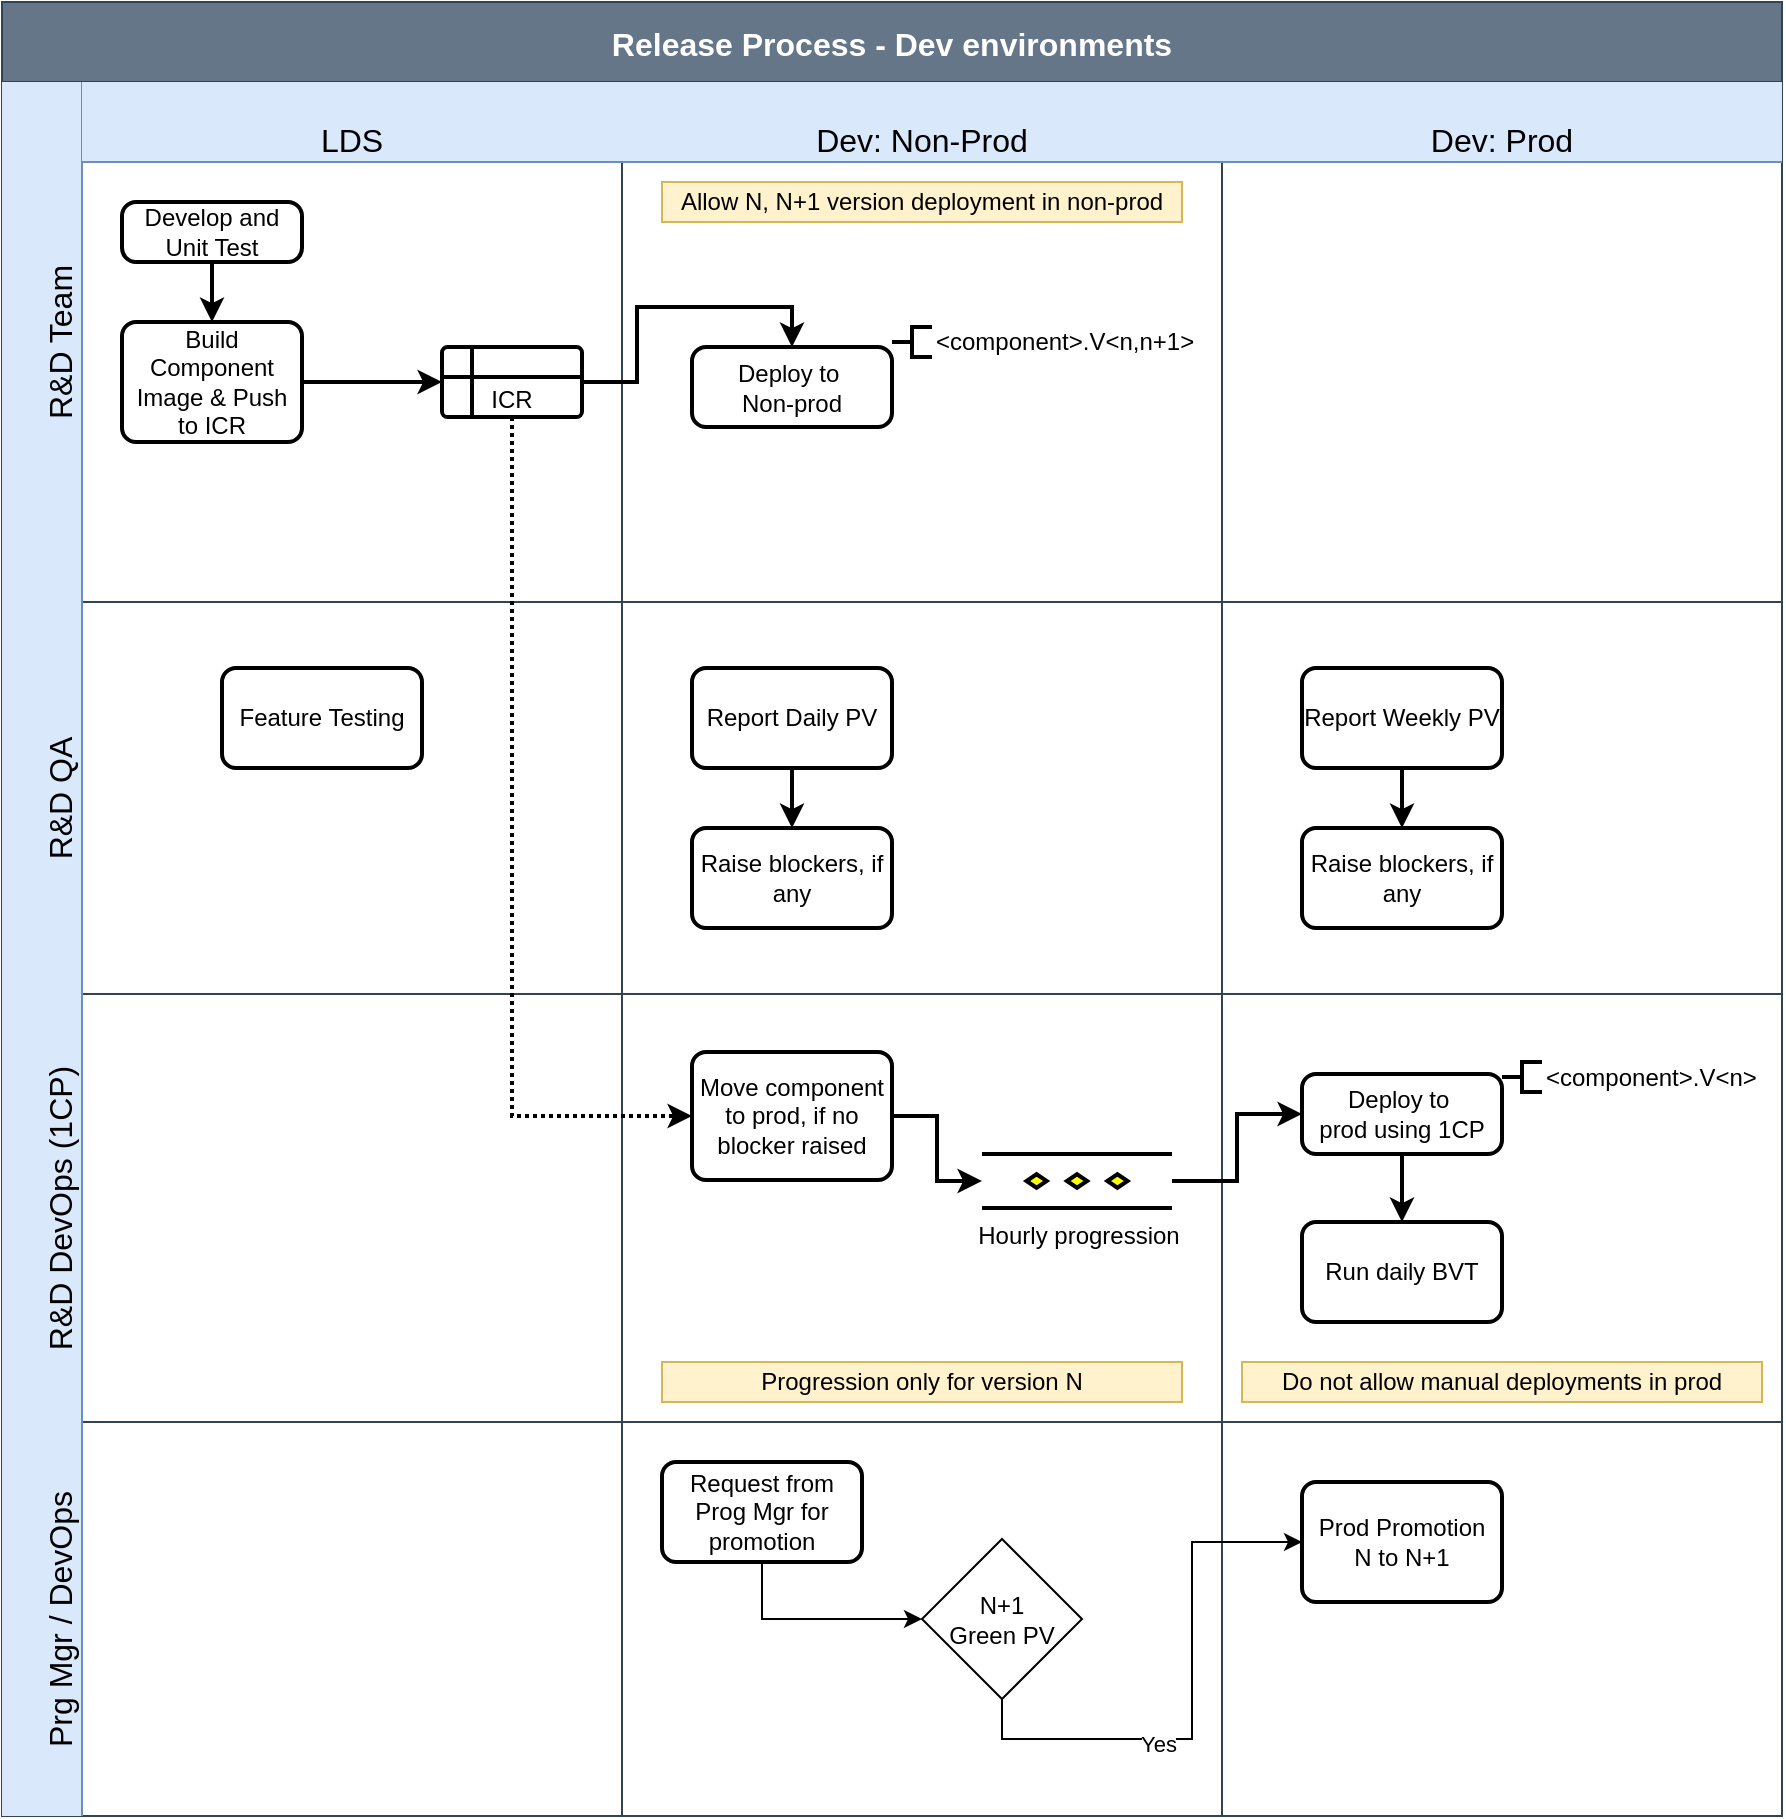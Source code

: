 <mxfile version="26.0.15">
  <diagram name="Page-1" id="YtN1nSi710B2o5z7hdPx">
    <mxGraphModel dx="995" dy="663" grid="1" gridSize="10" guides="1" tooltips="1" connect="1" arrows="1" fold="1" page="1" pageScale="1" pageWidth="850" pageHeight="1100" background="none" math="0" shadow="0">
      <root>
        <mxCell id="0" />
        <mxCell id="1" parent="0" />
        <mxCell id="kkMAAxsVTp9UIa4ZnZZu-1" value="Release Process - Dev environments" style="shape=table;childLayout=tableLayout;startSize=40;collapsible=0;recursiveResize=0;expand=0;fontSize=16;fontStyle=1;fillColor=#647687;fontColor=#ffffff;strokeColor=#314354;" parent="1" vertex="1">
          <mxGeometry x="80" y="40" width="890" height="907" as="geometry" />
        </mxCell>
        <mxCell id="kkMAAxsVTp9UIa4ZnZZu-2" value="R&amp;D Team" style="shape=tableRow;horizontal=0;swimlaneHead=0;swimlaneBody=0;top=0;left=0;strokeColor=#6c8ebf;bottom=0;right=0;dropTarget=0;fontStyle=0;fillColor=#dae8fc;points=[[0,0.5],[1,0.5]];portConstraint=eastwest;startSize=40;collapsible=0;recursiveResize=0;expand=0;fontSize=16;flipV=0;flipH=0;verticalAlign=bottom;" parent="kkMAAxsVTp9UIa4ZnZZu-1" vertex="1">
          <mxGeometry y="40" width="890" height="260" as="geometry" />
        </mxCell>
        <mxCell id="4W5j9B6Hd9Ekf-pXZtny-1" value="LDS" style="swimlane;swimlaneHead=0;swimlaneBody=0;fontStyle=0;strokeColor=#6c8ebf;connectable=0;fillColor=#dae8fc;startSize=40;collapsible=0;recursiveResize=0;expand=0;fontSize=16;verticalAlign=bottom;" vertex="1" parent="kkMAAxsVTp9UIa4ZnZZu-2">
          <mxGeometry x="40" width="270" height="260" as="geometry">
            <mxRectangle width="270" height="260" as="alternateBounds" />
          </mxGeometry>
        </mxCell>
        <mxCell id="4W5j9B6Hd9Ekf-pXZtny-28" style="edgeStyle=orthogonalEdgeStyle;rounded=0;orthogonalLoop=1;jettySize=auto;html=1;exitX=0.5;exitY=1;exitDx=0;exitDy=0;entryX=0.5;entryY=0;entryDx=0;entryDy=0;strokeWidth=2;" edge="1" parent="4W5j9B6Hd9Ekf-pXZtny-1" source="4W5j9B6Hd9Ekf-pXZtny-8" target="4W5j9B6Hd9Ekf-pXZtny-27">
          <mxGeometry relative="1" as="geometry" />
        </mxCell>
        <mxCell id="4W5j9B6Hd9Ekf-pXZtny-8" value="Develop and Unit Test" style="rounded=1;whiteSpace=wrap;html=1;absoluteArcSize=1;arcSize=14;strokeWidth=2;" vertex="1" parent="4W5j9B6Hd9Ekf-pXZtny-1">
          <mxGeometry x="20" y="60" width="90" height="30" as="geometry" />
        </mxCell>
        <mxCell id="4W5j9B6Hd9Ekf-pXZtny-30" style="edgeStyle=orthogonalEdgeStyle;rounded=0;orthogonalLoop=1;jettySize=auto;html=1;exitX=1;exitY=0.5;exitDx=0;exitDy=0;entryX=0;entryY=0.5;entryDx=0;entryDy=0;strokeWidth=2;" edge="1" parent="4W5j9B6Hd9Ekf-pXZtny-1" source="4W5j9B6Hd9Ekf-pXZtny-27" target="4W5j9B6Hd9Ekf-pXZtny-29">
          <mxGeometry relative="1" as="geometry" />
        </mxCell>
        <mxCell id="4W5j9B6Hd9Ekf-pXZtny-27" value="Build Component Image &amp;amp; Push to ICR" style="rounded=1;whiteSpace=wrap;html=1;absoluteArcSize=1;arcSize=14;strokeWidth=2;" vertex="1" parent="4W5j9B6Hd9Ekf-pXZtny-1">
          <mxGeometry x="20" y="120" width="90" height="60" as="geometry" />
        </mxCell>
        <mxCell id="4W5j9B6Hd9Ekf-pXZtny-29" value="ICR" style="shape=internalStorage;whiteSpace=wrap;html=1;dx=15;dy=15;rounded=1;arcSize=8;strokeWidth=2;verticalAlign=bottom;" vertex="1" parent="4W5j9B6Hd9Ekf-pXZtny-1">
          <mxGeometry x="180" y="132.5" width="70" height="35" as="geometry" />
        </mxCell>
        <mxCell id="kkMAAxsVTp9UIa4ZnZZu-3" value="Dev: Non-Prod" style="swimlane;swimlaneHead=0;swimlaneBody=0;fontStyle=0;strokeColor=#6c8ebf;connectable=0;fillColor=#dae8fc;startSize=40;collapsible=0;recursiveResize=0;expand=0;fontSize=16;verticalAlign=bottom;" parent="kkMAAxsVTp9UIa4ZnZZu-2" vertex="1">
          <mxGeometry x="310" width="300" height="260" as="geometry">
            <mxRectangle width="300" height="260" as="alternateBounds" />
          </mxGeometry>
        </mxCell>
        <mxCell id="4W5j9B6Hd9Ekf-pXZtny-32" value="Deploy to&amp;nbsp;&lt;div&gt;Non-prod&lt;/div&gt;" style="rounded=1;whiteSpace=wrap;html=1;absoluteArcSize=1;arcSize=14;strokeWidth=2;" vertex="1" parent="kkMAAxsVTp9UIa4ZnZZu-3">
          <mxGeometry x="35" y="132.5" width="100" height="40" as="geometry" />
        </mxCell>
        <mxCell id="4W5j9B6Hd9Ekf-pXZtny-39" value="&amp;lt;component&amp;gt;.V&amp;lt;n,n+1&amp;gt;" style="strokeWidth=2;html=1;shape=mxgraph.flowchart.annotation_2;align=left;labelPosition=right;pointerEvents=1;" vertex="1" parent="kkMAAxsVTp9UIa4ZnZZu-3">
          <mxGeometry x="135" y="122.5" width="20" height="15" as="geometry" />
        </mxCell>
        <mxCell id="4W5j9B6Hd9Ekf-pXZtny-76" value="Allow N, N+1 version deployment in non-prod" style="html=1;dropTarget=0;whiteSpace=wrap;fillColor=#fff2cc;strokeColor=#d6b656;" vertex="1" parent="kkMAAxsVTp9UIa4ZnZZu-3">
          <mxGeometry x="20" y="50" width="260" height="20" as="geometry" />
        </mxCell>
        <mxCell id="kkMAAxsVTp9UIa4ZnZZu-4" value="Dev: Prod" style="swimlane;swimlaneHead=0;swimlaneBody=0;fontStyle=0;strokeColor=#6c8ebf;connectable=0;fillColor=#dae8fc;startSize=40;collapsible=0;recursiveResize=0;expand=0;fontSize=16;verticalAlign=bottom;" parent="kkMAAxsVTp9UIa4ZnZZu-2" vertex="1">
          <mxGeometry x="610" width="280" height="260" as="geometry">
            <mxRectangle width="280" height="260" as="alternateBounds" />
          </mxGeometry>
        </mxCell>
        <mxCell id="4W5j9B6Hd9Ekf-pXZtny-33" style="edgeStyle=orthogonalEdgeStyle;rounded=0;orthogonalLoop=1;jettySize=auto;html=1;exitX=1;exitY=0.5;exitDx=0;exitDy=0;entryX=0.5;entryY=0;entryDx=0;entryDy=0;strokeWidth=2;" edge="1" parent="kkMAAxsVTp9UIa4ZnZZu-2" source="4W5j9B6Hd9Ekf-pXZtny-29" target="4W5j9B6Hd9Ekf-pXZtny-32">
          <mxGeometry relative="1" as="geometry" />
        </mxCell>
        <mxCell id="4W5j9B6Hd9Ekf-pXZtny-4" value="R&amp;D QA" style="shape=tableRow;horizontal=0;swimlaneHead=0;swimlaneBody=0;top=0;left=0;strokeColor=#6c8ebf;bottom=0;right=0;dropTarget=0;fontStyle=0;fillColor=#dae8fc;points=[[0,0.5],[1,0.5]];portConstraint=eastwest;startSize=40;collapsible=0;recursiveResize=0;expand=0;fontSize=16;flipV=0;flipH=0;verticalAlign=bottom;" vertex="1" parent="kkMAAxsVTp9UIa4ZnZZu-1">
          <mxGeometry y="300" width="890" height="196" as="geometry" />
        </mxCell>
        <mxCell id="4W5j9B6Hd9Ekf-pXZtny-5" style="swimlane;swimlaneHead=0;swimlaneBody=0;fontStyle=0;connectable=0;strokeColor=#6c8ebf;fillColor=#dae8fc;startSize=0;collapsible=0;recursiveResize=0;expand=0;fontSize=16;verticalAlign=bottom;" vertex="1" parent="4W5j9B6Hd9Ekf-pXZtny-4">
          <mxGeometry x="40" width="270" height="196" as="geometry">
            <mxRectangle width="270" height="196" as="alternateBounds" />
          </mxGeometry>
        </mxCell>
        <mxCell id="4W5j9B6Hd9Ekf-pXZtny-52" value="Feature Testing" style="rounded=1;whiteSpace=wrap;html=1;absoluteArcSize=1;arcSize=14;strokeWidth=2;" vertex="1" parent="4W5j9B6Hd9Ekf-pXZtny-5">
          <mxGeometry x="70" y="33" width="100" height="50" as="geometry" />
        </mxCell>
        <mxCell id="4W5j9B6Hd9Ekf-pXZtny-6" style="swimlane;swimlaneHead=0;swimlaneBody=0;fontStyle=0;connectable=0;strokeColor=#6c8ebf;fillColor=#dae8fc;startSize=0;collapsible=0;recursiveResize=0;expand=0;fontSize=16;verticalAlign=bottom;strokeWidth=2;" vertex="1" parent="4W5j9B6Hd9Ekf-pXZtny-4">
          <mxGeometry x="310" width="300" height="196" as="geometry">
            <mxRectangle width="300" height="196" as="alternateBounds" />
          </mxGeometry>
        </mxCell>
        <mxCell id="4W5j9B6Hd9Ekf-pXZtny-37" style="edgeStyle=orthogonalEdgeStyle;rounded=0;orthogonalLoop=1;jettySize=auto;html=1;exitX=0.5;exitY=1;exitDx=0;exitDy=0;entryX=0.5;entryY=0;entryDx=0;entryDy=0;strokeWidth=2;" edge="1" parent="4W5j9B6Hd9Ekf-pXZtny-6" source="4W5j9B6Hd9Ekf-pXZtny-31" target="4W5j9B6Hd9Ekf-pXZtny-36">
          <mxGeometry relative="1" as="geometry" />
        </mxCell>
        <mxCell id="4W5j9B6Hd9Ekf-pXZtny-31" value="Report Daily PV" style="rounded=1;whiteSpace=wrap;html=1;absoluteArcSize=1;arcSize=14;strokeWidth=2;" vertex="1" parent="4W5j9B6Hd9Ekf-pXZtny-6">
          <mxGeometry x="35" y="33" width="100" height="50" as="geometry" />
        </mxCell>
        <mxCell id="4W5j9B6Hd9Ekf-pXZtny-36" value="Raise blockers, if any" style="rounded=1;whiteSpace=wrap;html=1;absoluteArcSize=1;arcSize=14;strokeWidth=2;" vertex="1" parent="4W5j9B6Hd9Ekf-pXZtny-6">
          <mxGeometry x="35" y="113" width="100" height="50" as="geometry" />
        </mxCell>
        <mxCell id="4W5j9B6Hd9Ekf-pXZtny-7" style="swimlane;swimlaneHead=0;swimlaneBody=0;fontStyle=0;connectable=0;strokeColor=#6c8ebf;fillColor=#dae8fc;startSize=0;collapsible=0;recursiveResize=0;expand=0;fontSize=16;verticalAlign=bottom;strokeWidth=2;" vertex="1" parent="4W5j9B6Hd9Ekf-pXZtny-4">
          <mxGeometry x="610" width="280" height="196" as="geometry">
            <mxRectangle width="280" height="196" as="alternateBounds" />
          </mxGeometry>
        </mxCell>
        <mxCell id="4W5j9B6Hd9Ekf-pXZtny-40" style="edgeStyle=orthogonalEdgeStyle;rounded=0;orthogonalLoop=1;jettySize=auto;html=1;exitX=0.5;exitY=1;exitDx=0;exitDy=0;entryX=0.5;entryY=0;entryDx=0;entryDy=0;strokeWidth=2;" edge="1" parent="4W5j9B6Hd9Ekf-pXZtny-7" source="4W5j9B6Hd9Ekf-pXZtny-41" target="4W5j9B6Hd9Ekf-pXZtny-42">
          <mxGeometry relative="1" as="geometry" />
        </mxCell>
        <mxCell id="4W5j9B6Hd9Ekf-pXZtny-41" value="Report Weekly PV" style="rounded=1;whiteSpace=wrap;html=1;absoluteArcSize=1;arcSize=14;strokeWidth=2;" vertex="1" parent="4W5j9B6Hd9Ekf-pXZtny-7">
          <mxGeometry x="40" y="33" width="100" height="50" as="geometry" />
        </mxCell>
        <mxCell id="4W5j9B6Hd9Ekf-pXZtny-42" value="Raise blockers, if any" style="rounded=1;whiteSpace=wrap;html=1;absoluteArcSize=1;arcSize=14;strokeWidth=2;" vertex="1" parent="4W5j9B6Hd9Ekf-pXZtny-7">
          <mxGeometry x="40" y="113" width="100" height="50" as="geometry" />
        </mxCell>
        <mxCell id="kkMAAxsVTp9UIa4ZnZZu-6" value="R&amp;D DevOps (1CP)" style="shape=tableRow;horizontal=0;swimlaneHead=0;swimlaneBody=0;top=0;left=0;strokeColor=#6c8ebf;bottom=0;right=0;dropTarget=0;fontStyle=0;fillColor=#dae8fc;points=[[0,0.5],[1,0.5]];portConstraint=eastwest;startSize=40;collapsible=0;recursiveResize=0;expand=0;fontSize=16;flipV=0;flipH=0;verticalAlign=bottom;" parent="kkMAAxsVTp9UIa4ZnZZu-1" vertex="1">
          <mxGeometry y="496" width="890" height="214" as="geometry" />
        </mxCell>
        <mxCell id="4W5j9B6Hd9Ekf-pXZtny-2" style="swimlane;swimlaneHead=0;swimlaneBody=0;fontStyle=0;connectable=0;strokeColor=#6c8ebf;fillColor=#dae8fc;startSize=0;collapsible=0;recursiveResize=0;expand=0;fontSize=16;verticalAlign=bottom;" vertex="1" parent="kkMAAxsVTp9UIa4ZnZZu-6">
          <mxGeometry x="40" width="270" height="214" as="geometry">
            <mxRectangle width="270" height="214" as="alternateBounds" />
          </mxGeometry>
        </mxCell>
        <mxCell id="kkMAAxsVTp9UIa4ZnZZu-7" value="" style="swimlane;swimlaneHead=0;swimlaneBody=0;fontStyle=0;connectable=0;strokeColor=#6c8ebf;fillColor=#dae8fc;startSize=0;collapsible=0;recursiveResize=0;expand=0;fontSize=16;verticalAlign=bottom;" parent="kkMAAxsVTp9UIa4ZnZZu-6" vertex="1">
          <mxGeometry x="310" width="300" height="214" as="geometry">
            <mxRectangle width="300" height="214" as="alternateBounds" />
          </mxGeometry>
        </mxCell>
        <mxCell id="4W5j9B6Hd9Ekf-pXZtny-43" value="Move component to prod, if no blocker raised" style="rounded=1;whiteSpace=wrap;html=1;absoluteArcSize=1;arcSize=14;strokeWidth=2;" vertex="1" parent="kkMAAxsVTp9UIa4ZnZZu-7">
          <mxGeometry x="35" y="29" width="100" height="64" as="geometry" />
        </mxCell>
        <mxCell id="4W5j9B6Hd9Ekf-pXZtny-70" value="" style="edgeStyle=orthogonalEdgeStyle;rounded=0;orthogonalLoop=1;jettySize=auto;html=1;exitX=1;exitY=0.5;exitDx=0;exitDy=0;entryX=0;entryY=0.5;entryDx=0;entryDy=0;strokeWidth=2;" edge="1" parent="kkMAAxsVTp9UIa4ZnZZu-7" source="4W5j9B6Hd9Ekf-pXZtny-43" target="4W5j9B6Hd9Ekf-pXZtny-69">
          <mxGeometry relative="1" as="geometry">
            <mxPoint x="525" y="597" as="sourcePoint" />
            <mxPoint x="710" y="597" as="targetPoint" />
          </mxGeometry>
        </mxCell>
        <mxCell id="4W5j9B6Hd9Ekf-pXZtny-69" value="Hourly progression" style="verticalLabelPosition=bottom;verticalAlign=top;html=1;shape=mxgraph.flowchart.parallel_mode;pointerEvents=1;strokeWidth=2;" vertex="1" parent="kkMAAxsVTp9UIa4ZnZZu-7">
          <mxGeometry x="180" y="80" width="95" height="27" as="geometry" />
        </mxCell>
        <mxCell id="4W5j9B6Hd9Ekf-pXZtny-74" value="Progression only for version N" style="html=1;dropTarget=0;whiteSpace=wrap;fillColor=#fff2cc;strokeColor=#d6b656;" vertex="1" parent="kkMAAxsVTp9UIa4ZnZZu-7">
          <mxGeometry x="20" y="184" width="260" height="20" as="geometry" />
        </mxCell>
        <mxCell id="kkMAAxsVTp9UIa4ZnZZu-8" value="" style="swimlane;swimlaneHead=0;swimlaneBody=0;fontStyle=0;connectable=0;strokeColor=#6c8ebf;fillColor=#dae8fc;startSize=0;collapsible=0;recursiveResize=0;expand=0;fontSize=16;verticalAlign=bottom;" parent="kkMAAxsVTp9UIa4ZnZZu-6" vertex="1">
          <mxGeometry x="610" width="280" height="214" as="geometry">
            <mxRectangle width="280" height="214" as="alternateBounds" />
          </mxGeometry>
        </mxCell>
        <mxCell id="4W5j9B6Hd9Ekf-pXZtny-58" style="edgeStyle=none;rounded=0;orthogonalLoop=1;jettySize=auto;html=1;exitX=0.5;exitY=1;exitDx=0;exitDy=0;entryX=0.5;entryY=0;entryDx=0;entryDy=0;strokeWidth=2;" edge="1" parent="kkMAAxsVTp9UIa4ZnZZu-8" source="4W5j9B6Hd9Ekf-pXZtny-50" target="4W5j9B6Hd9Ekf-pXZtny-57">
          <mxGeometry relative="1" as="geometry" />
        </mxCell>
        <mxCell id="4W5j9B6Hd9Ekf-pXZtny-50" value="Deploy to&amp;nbsp;&lt;div&gt;prod using 1CP&lt;/div&gt;" style="rounded=1;whiteSpace=wrap;html=1;absoluteArcSize=1;arcSize=14;strokeWidth=2;" vertex="1" parent="kkMAAxsVTp9UIa4ZnZZu-8">
          <mxGeometry x="40" y="40" width="100" height="40" as="geometry" />
        </mxCell>
        <mxCell id="4W5j9B6Hd9Ekf-pXZtny-51" value="&amp;lt;component&amp;gt;.V&amp;lt;n&amp;gt;" style="strokeWidth=2;html=1;shape=mxgraph.flowchart.annotation_2;align=left;labelPosition=right;pointerEvents=1;" vertex="1" parent="kkMAAxsVTp9UIa4ZnZZu-8">
          <mxGeometry x="140" y="34" width="20" height="15" as="geometry" />
        </mxCell>
        <mxCell id="4W5j9B6Hd9Ekf-pXZtny-57" value="Run daily BVT" style="rounded=1;whiteSpace=wrap;html=1;absoluteArcSize=1;arcSize=14;strokeWidth=2;" vertex="1" parent="kkMAAxsVTp9UIa4ZnZZu-8">
          <mxGeometry x="40" y="114" width="100" height="50" as="geometry" />
        </mxCell>
        <mxCell id="4W5j9B6Hd9Ekf-pXZtny-71" style="edgeStyle=none;rounded=0;orthogonalLoop=1;jettySize=auto;html=1;exitX=1;exitY=0.5;exitDx=0;exitDy=0;exitPerimeter=0;" edge="1" parent="kkMAAxsVTp9UIa4ZnZZu-8" source="4W5j9B6Hd9Ekf-pXZtny-51" target="4W5j9B6Hd9Ekf-pXZtny-51">
          <mxGeometry relative="1" as="geometry" />
        </mxCell>
        <mxCell id="4W5j9B6Hd9Ekf-pXZtny-83" value="Do not allow manual deployments in prod" style="html=1;dropTarget=0;whiteSpace=wrap;fillColor=#fff2cc;strokeColor=#d6b656;" vertex="1" parent="kkMAAxsVTp9UIa4ZnZZu-8">
          <mxGeometry x="10" y="184" width="260" height="20" as="geometry" />
        </mxCell>
        <mxCell id="4W5j9B6Hd9Ekf-pXZtny-55" style="edgeStyle=orthogonalEdgeStyle;rounded=0;orthogonalLoop=1;jettySize=auto;html=1;exitX=1;exitY=0.5;exitDx=0;exitDy=0;entryX=0;entryY=0.5;entryDx=0;entryDy=0;strokeWidth=2;" edge="1" parent="kkMAAxsVTp9UIa4ZnZZu-6" source="4W5j9B6Hd9Ekf-pXZtny-69" target="4W5j9B6Hd9Ekf-pXZtny-50">
          <mxGeometry relative="1" as="geometry">
            <mxPoint x="430" y="249" as="targetPoint" />
          </mxGeometry>
        </mxCell>
        <mxCell id="kkMAAxsVTp9UIa4ZnZZu-10" value="Prg Mgr / DevOps" style="shape=tableRow;horizontal=0;swimlaneHead=0;swimlaneBody=0;top=0;left=0;strokeColor=#6c8ebf;bottom=0;right=0;dropTarget=0;fontStyle=0;fillColor=#dae8fc;points=[[0,0.5],[1,0.5]];portConstraint=eastwest;startSize=40;collapsible=0;recursiveResize=0;expand=0;fontSize=16;flipV=0;flipH=0;verticalAlign=bottom;" parent="kkMAAxsVTp9UIa4ZnZZu-1" vertex="1">
          <mxGeometry y="710" width="890" height="197" as="geometry" />
        </mxCell>
        <mxCell id="4W5j9B6Hd9Ekf-pXZtny-3" style="swimlane;swimlaneHead=0;swimlaneBody=0;fontStyle=0;connectable=0;strokeColor=#6c8ebf;fillColor=#dae8fc;startSize=0;collapsible=0;recursiveResize=0;expand=0;fontSize=16;verticalAlign=bottom;" vertex="1" parent="kkMAAxsVTp9UIa4ZnZZu-10">
          <mxGeometry x="40" width="270" height="197" as="geometry">
            <mxRectangle width="270" height="197" as="alternateBounds" />
          </mxGeometry>
        </mxCell>
        <mxCell id="kkMAAxsVTp9UIa4ZnZZu-11" value="" style="swimlane;swimlaneHead=0;swimlaneBody=0;fontStyle=0;connectable=0;strokeColor=#6c8ebf;fillColor=#dae8fc;startSize=0;collapsible=0;recursiveResize=0;expand=0;fontSize=16;verticalAlign=bottom;" parent="kkMAAxsVTp9UIa4ZnZZu-10" vertex="1">
          <mxGeometry x="310" width="300" height="197" as="geometry">
            <mxRectangle width="300" height="197" as="alternateBounds" />
          </mxGeometry>
        </mxCell>
        <mxCell id="4W5j9B6Hd9Ekf-pXZtny-77" value="N+1&lt;div&gt;Green PV&lt;/div&gt;" style="rhombus;whiteSpace=wrap;html=1;" vertex="1" parent="kkMAAxsVTp9UIa4ZnZZu-11">
          <mxGeometry x="150" y="58.5" width="80" height="80" as="geometry" />
        </mxCell>
        <mxCell id="4W5j9B6Hd9Ekf-pXZtny-81" style="edgeStyle=orthogonalEdgeStyle;rounded=0;orthogonalLoop=1;jettySize=auto;html=1;exitX=0.5;exitY=1;exitDx=0;exitDy=0;entryX=0;entryY=0.5;entryDx=0;entryDy=0;" edge="1" parent="kkMAAxsVTp9UIa4ZnZZu-11" source="4W5j9B6Hd9Ekf-pXZtny-80" target="4W5j9B6Hd9Ekf-pXZtny-77">
          <mxGeometry relative="1" as="geometry" />
        </mxCell>
        <mxCell id="4W5j9B6Hd9Ekf-pXZtny-80" value="Request from Prog Mgr for promotion" style="rounded=1;whiteSpace=wrap;html=1;absoluteArcSize=1;arcSize=14;strokeWidth=2;" vertex="1" parent="kkMAAxsVTp9UIa4ZnZZu-11">
          <mxGeometry x="20" y="20" width="100" height="50" as="geometry" />
        </mxCell>
        <mxCell id="kkMAAxsVTp9UIa4ZnZZu-12" value="" style="swimlane;swimlaneHead=0;swimlaneBody=0;fontStyle=0;connectable=0;strokeColor=#6c8ebf;fillColor=#dae8fc;startSize=0;collapsible=0;recursiveResize=0;expand=0;fontSize=16;verticalAlign=bottom;" parent="kkMAAxsVTp9UIa4ZnZZu-10" vertex="1">
          <mxGeometry x="610" width="280" height="197" as="geometry">
            <mxRectangle width="280" height="197" as="alternateBounds" />
          </mxGeometry>
        </mxCell>
        <mxCell id="4W5j9B6Hd9Ekf-pXZtny-78" value="Prod Promotion&lt;div&gt;N to N+1&lt;/div&gt;" style="rounded=1;whiteSpace=wrap;html=1;absoluteArcSize=1;arcSize=14;strokeWidth=2;" vertex="1" parent="kkMAAxsVTp9UIa4ZnZZu-12">
          <mxGeometry x="40" y="30" width="100" height="60" as="geometry" />
        </mxCell>
        <mxCell id="4W5j9B6Hd9Ekf-pXZtny-79" style="edgeStyle=orthogonalEdgeStyle;rounded=0;orthogonalLoop=1;jettySize=auto;html=1;exitX=0.5;exitY=1;exitDx=0;exitDy=0;entryX=0;entryY=0.5;entryDx=0;entryDy=0;" edge="1" parent="kkMAAxsVTp9UIa4ZnZZu-10" source="4W5j9B6Hd9Ekf-pXZtny-77" target="4W5j9B6Hd9Ekf-pXZtny-78">
          <mxGeometry relative="1" as="geometry" />
        </mxCell>
        <mxCell id="4W5j9B6Hd9Ekf-pXZtny-82" value="Yes" style="edgeLabel;html=1;align=center;verticalAlign=middle;resizable=0;points=[];" vertex="1" connectable="0" parent="4W5j9B6Hd9Ekf-pXZtny-79">
          <mxGeometry x="-0.273" y="-2" relative="1" as="geometry">
            <mxPoint as="offset" />
          </mxGeometry>
        </mxCell>
        <mxCell id="4W5j9B6Hd9Ekf-pXZtny-73" style="edgeStyle=orthogonalEdgeStyle;rounded=0;orthogonalLoop=1;jettySize=auto;html=1;exitX=0.5;exitY=1;exitDx=0;exitDy=0;entryX=0;entryY=0.5;entryDx=0;entryDy=0;strokeWidth=2;dashed=1;dashPattern=1 1;" edge="1" parent="kkMAAxsVTp9UIa4ZnZZu-1" source="4W5j9B6Hd9Ekf-pXZtny-29" target="4W5j9B6Hd9Ekf-pXZtny-43">
          <mxGeometry relative="1" as="geometry" />
        </mxCell>
      </root>
    </mxGraphModel>
  </diagram>
</mxfile>
